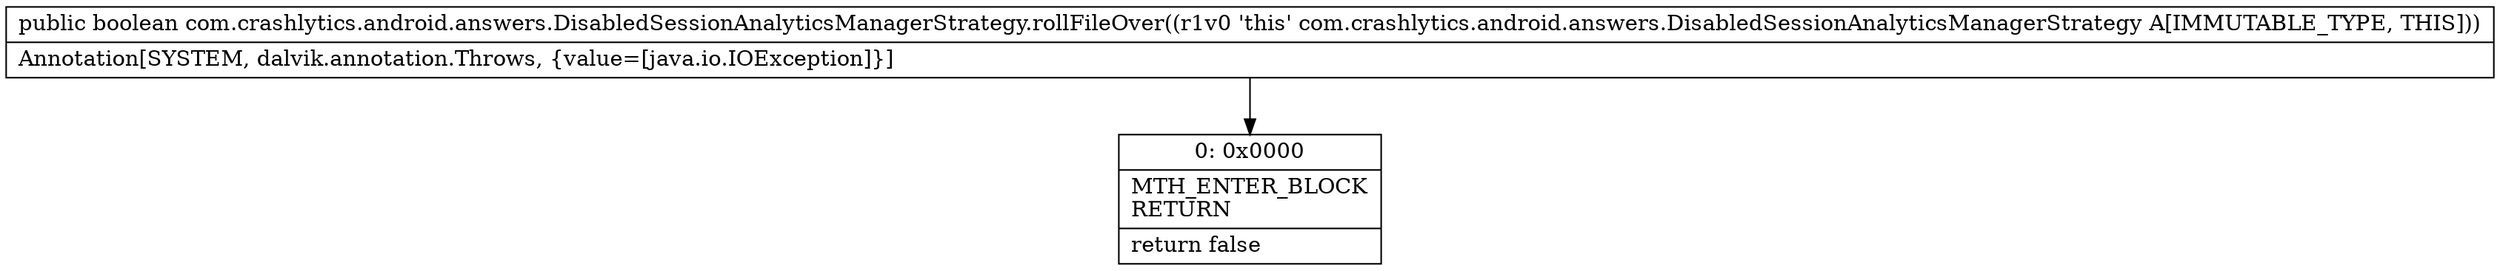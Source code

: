 digraph "CFG forcom.crashlytics.android.answers.DisabledSessionAnalyticsManagerStrategy.rollFileOver()Z" {
Node_0 [shape=record,label="{0\:\ 0x0000|MTH_ENTER_BLOCK\lRETURN\l|return false\l}"];
MethodNode[shape=record,label="{public boolean com.crashlytics.android.answers.DisabledSessionAnalyticsManagerStrategy.rollFileOver((r1v0 'this' com.crashlytics.android.answers.DisabledSessionAnalyticsManagerStrategy A[IMMUTABLE_TYPE, THIS]))  | Annotation[SYSTEM, dalvik.annotation.Throws, \{value=[java.io.IOException]\}]\l}"];
MethodNode -> Node_0;
}

